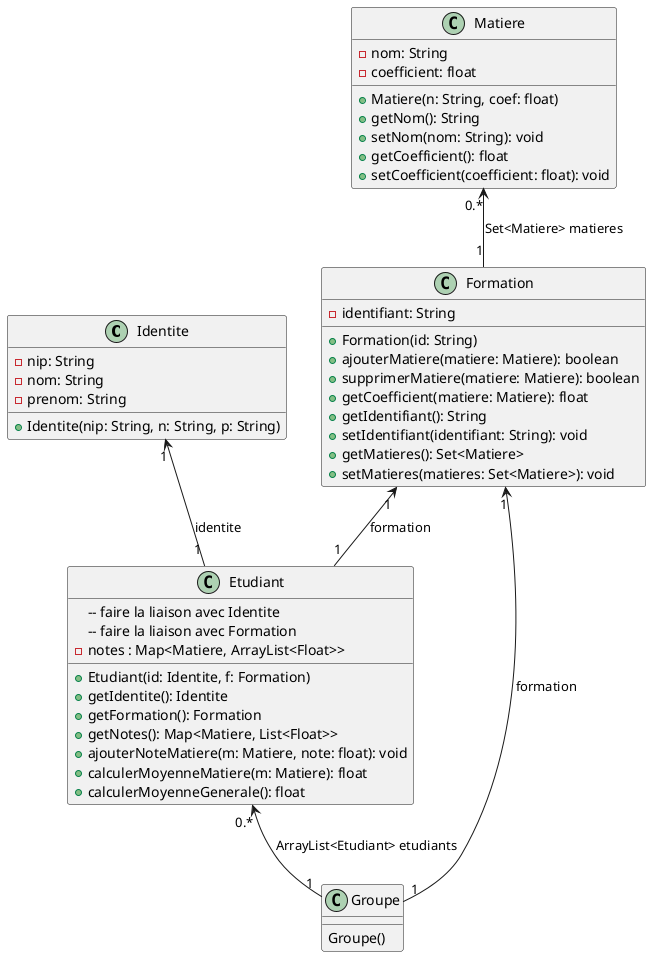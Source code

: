 @startuml
class Identite {
    - nip: String
    - nom: String
    - prenom: String

    + Identite(nip: String, n: String, p: String)
}

class Etudiant{
    -- faire la liaison avec Identite
    -- faire la liaison avec Formation
    - notes : Map<Matiere, ArrayList<Float>>
    + Etudiant(id: Identite, f: Formation)
    + getIdentite(): Identite
    + getFormation(): Formation
    + getNotes(): Map<Matiere, List<Float>>
    + ajouterNoteMatiere(m: Matiere, note: float): void
    + calculerMoyenneMatiere(m: Matiere): float
    + calculerMoyenneGenerale(): float
}

class Formation {
    - identifiant: String

    + Formation(id: String)
    + ajouterMatiere(matiere: Matiere): boolean
    + supprimerMatiere(matiere: Matiere): boolean
    + getCoefficient(matiere: Matiere): float
    + getIdentifiant(): String
    + setIdentifiant(identifiant: String): void
    + getMatieres(): Set<Matiere>
    + setMatieres(matieres: Set<Matiere>): void
}

class Matiere {
    - nom: String
    - coefficient: float

    + Matiere(n: String, coef: float)
    + getNom(): String
    + setNom(nom: String): void
    + getCoefficient(): float
    + setCoefficient(coefficient: float): void
}

class Groupe{
    Groupe()
}


Identite"1" <-- "1"Etudiant : identite
Formation"1" <-- "1"Etudiant : formation
Matiere"0.*" <--"1" Formation : Set<Matiere> matieres
Etudiant"0.*" <-- "1" Groupe : ArrayList<Etudiant> etudiants
Formation"1" <-- "1" Groupe : formation
@enduml